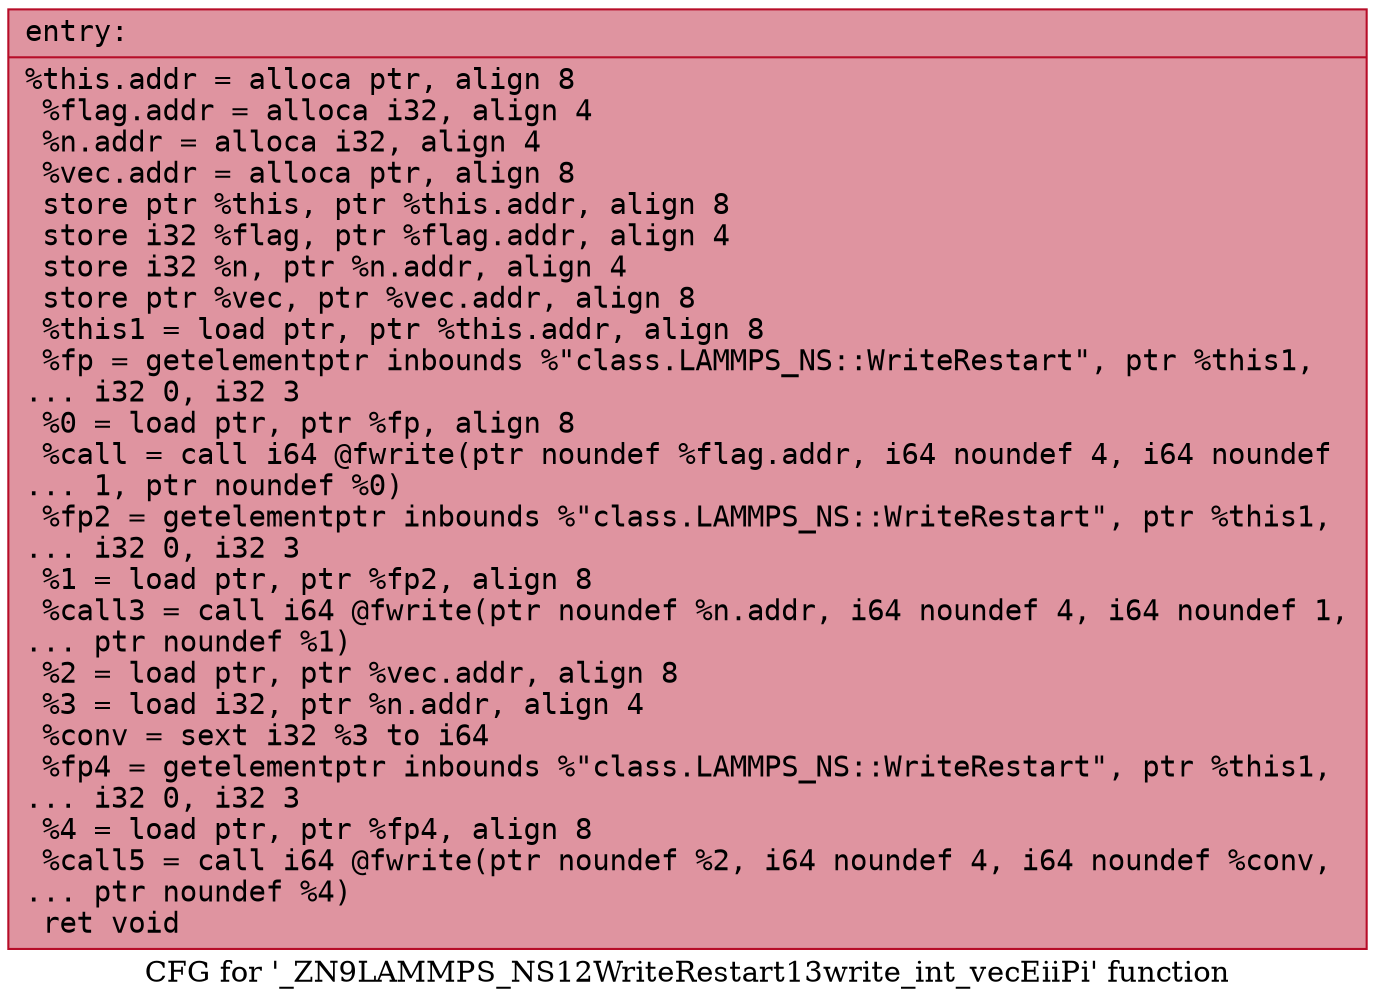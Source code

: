 digraph "CFG for '_ZN9LAMMPS_NS12WriteRestart13write_int_vecEiiPi' function" {
	label="CFG for '_ZN9LAMMPS_NS12WriteRestart13write_int_vecEiiPi' function";

	Node0x557ad5ccead0 [shape=record,color="#b70d28ff", style=filled, fillcolor="#b70d2870" fontname="Courier",label="{entry:\l|  %this.addr = alloca ptr, align 8\l  %flag.addr = alloca i32, align 4\l  %n.addr = alloca i32, align 4\l  %vec.addr = alloca ptr, align 8\l  store ptr %this, ptr %this.addr, align 8\l  store i32 %flag, ptr %flag.addr, align 4\l  store i32 %n, ptr %n.addr, align 4\l  store ptr %vec, ptr %vec.addr, align 8\l  %this1 = load ptr, ptr %this.addr, align 8\l  %fp = getelementptr inbounds %\"class.LAMMPS_NS::WriteRestart\", ptr %this1,\l... i32 0, i32 3\l  %0 = load ptr, ptr %fp, align 8\l  %call = call i64 @fwrite(ptr noundef %flag.addr, i64 noundef 4, i64 noundef\l... 1, ptr noundef %0)\l  %fp2 = getelementptr inbounds %\"class.LAMMPS_NS::WriteRestart\", ptr %this1,\l... i32 0, i32 3\l  %1 = load ptr, ptr %fp2, align 8\l  %call3 = call i64 @fwrite(ptr noundef %n.addr, i64 noundef 4, i64 noundef 1,\l... ptr noundef %1)\l  %2 = load ptr, ptr %vec.addr, align 8\l  %3 = load i32, ptr %n.addr, align 4\l  %conv = sext i32 %3 to i64\l  %fp4 = getelementptr inbounds %\"class.LAMMPS_NS::WriteRestart\", ptr %this1,\l... i32 0, i32 3\l  %4 = load ptr, ptr %fp4, align 8\l  %call5 = call i64 @fwrite(ptr noundef %2, i64 noundef 4, i64 noundef %conv,\l... ptr noundef %4)\l  ret void\l}"];
}
